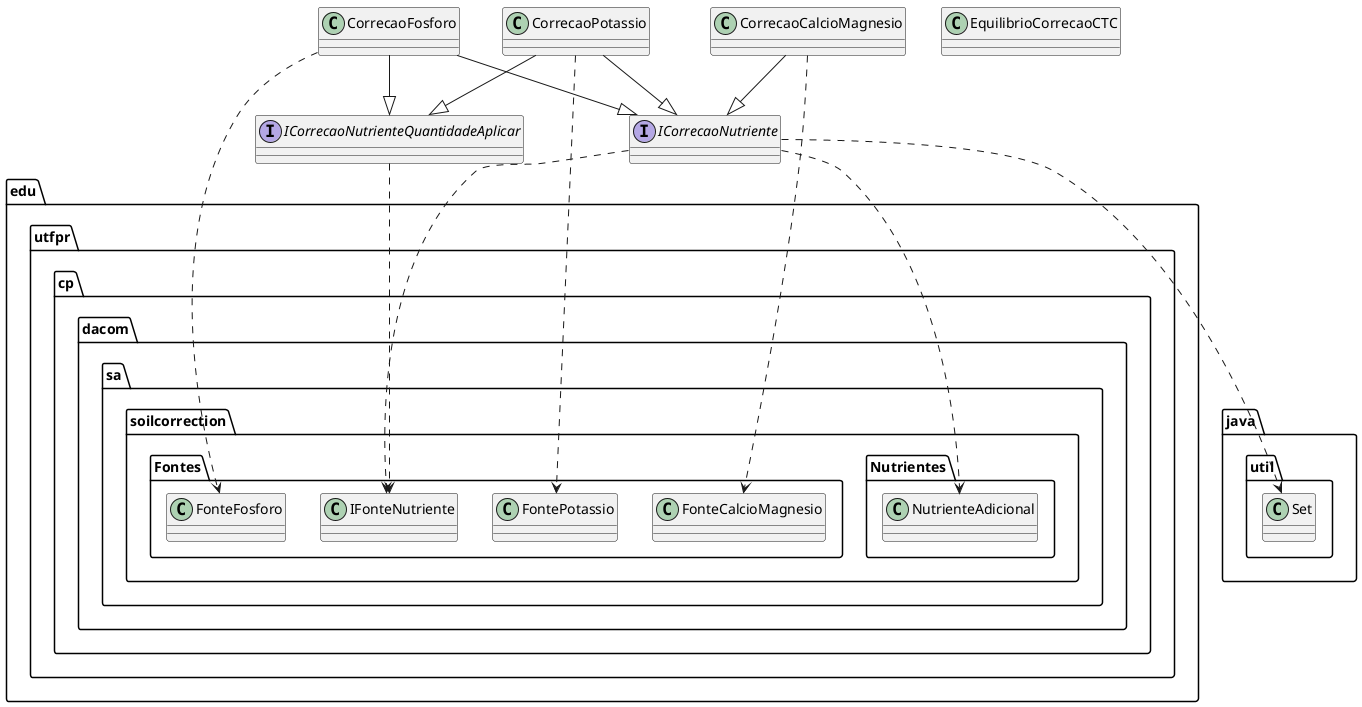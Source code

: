 @startuml
class CorrecaoCalcioMagnesio
class CorrecaoFosforo
class CorrecaoPotassio
class EquilibrioCorrecaoCTC
class edu.utfpr.cp.dacom.sa.soilcorrection.Fontes.FonteCalcioMagnesio
class edu.utfpr.cp.dacom.sa.soilcorrection.Fontes.FonteFosforo
class edu.utfpr.cp.dacom.sa.soilcorrection.Fontes.FontePotassio
class edu.utfpr.cp.dacom.sa.soilcorrection.Fontes.IFonteNutriente
class edu.utfpr.cp.dacom.sa.soilcorrection.Nutrientes.NutrienteAdicional
class java.util.Set
interface ICorrecaoNutriente
interface ICorrecaoNutrienteQuantidadeAplicar
CorrecaoCalcioMagnesio ..> edu.utfpr.cp.dacom.sa.soilcorrection.Fontes.FonteCalcioMagnesio
CorrecaoCalcioMagnesio --|> ICorrecaoNutriente
CorrecaoFosforo ..> edu.utfpr.cp.dacom.sa.soilcorrection.Fontes.FonteFosforo
CorrecaoFosforo --|> ICorrecaoNutriente
CorrecaoFosforo --|> ICorrecaoNutrienteQuantidadeAplicar
CorrecaoPotassio ..> edu.utfpr.cp.dacom.sa.soilcorrection.Fontes.FontePotassio
CorrecaoPotassio --|> ICorrecaoNutriente
CorrecaoPotassio --|> ICorrecaoNutrienteQuantidadeAplicar
ICorrecaoNutriente ..> edu.utfpr.cp.dacom.sa.soilcorrection.Fontes.IFonteNutriente
ICorrecaoNutriente ..> edu.utfpr.cp.dacom.sa.soilcorrection.Nutrientes.NutrienteAdicional
ICorrecaoNutriente ..> java.util.Set
ICorrecaoNutrienteQuantidadeAplicar ..> edu.utfpr.cp.dacom.sa.soilcorrection.Fontes.IFonteNutriente
@enduml